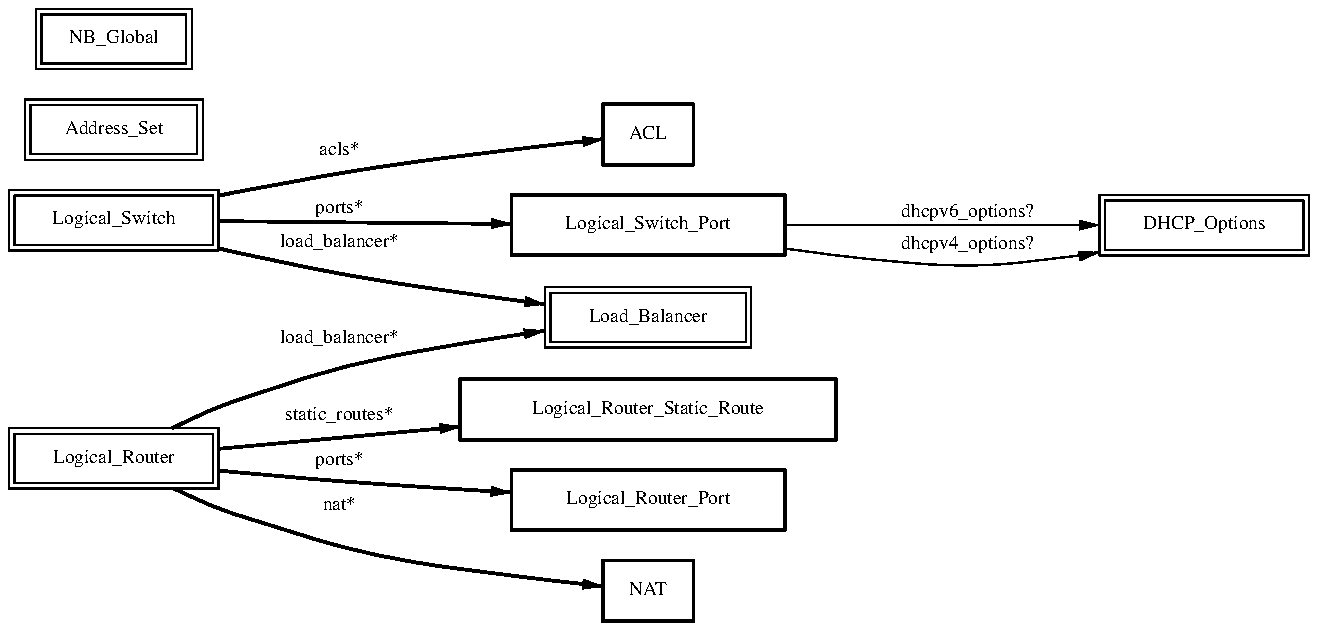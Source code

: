 .ps -3
.PS
linethick = 1;
linethick = 0.5;
box at 3.195498879,1.518068793 wid 1.031591121 height 0.301935 "Load_Balancer"
box at 3.195498879,1.518068793 wid 0.976035565444444 height 0.246379444444444
linethick = 1;
box at 3.195498879,1.979365086 wid 1.367101293 height 0.301935 "Logical_Switch_Port"
linethick = 0.5;
box at 5.975776746,1.979365086 wid 1.048378707 height 0.301935 "DHCP_Options"
box at 5.975776746,1.979365086 wid 0.992823151444444 height 0.246379444444444
linethick = 0.5;
box at 0.5241953922,2.457388578 wid 0.889017414 height 0.301935 "Address_Set"
box at 0.5241953922,2.457388578 wid 0.833461858444444 height 0.246379444444444
linethick = 0.5;
box at 0.5241953922,2.910291078 wid 0.780018879 height 0.301935 "NB_Global"
box at 0.5241953922,2.910291078 wid 0.724463323444445 height 0.246379444444444
linethick = 0.5;
box at 0.5241953922,2.004486078 wid 1.048378707 height 0.301935 "Logical_Switch"
box at 0.5241953922,2.004486078 wid 0.992823151444444 height 0.246379444444444
linethick = 1;
box at 3.195498879,2.432267586 wid 0.4529025 height 0.301935 "ACL"
linethick = 1;
box at 3.195498879,1.0567725 wid 1.878699957 height 0.301935 "Logical_Router_Static_Route"
linethick = 1;
box at 3.195498879,0.60387 wid 1.367101293 height 0.301935 "Logical_Router_Port"
linethick = 0.5;
box at 0.5241953922,0.813533664 wid 1.048378707 height 0.301935 "Logical_Router"
box at 0.5241953922,0.813533664 wid 0.992823151444444 height 0.246379444444444
linethick = 1;
box at 3.195498879,0.1509675 wid 0.4529025 height 0.301935 "NAT"
linethick = 0.5;
spline -> from 3.879925137,1.979365086 to 3.879925137,1.979365086 to 4.364108103,1.979365086 to 5.006263461,1.979365086 to 5.44992675,1.979365086
"dhcpv6_options?" at 4.793218125,2.042227953
linethick = 0.5;
spline -> from 3.880408233,1.861791597 to 3.880408233,1.861791597 to 4.291885251,1.806718653 to 4.827517941,1.764266592 to 5.300650086,1.820003793 to 5.34908046,1.825680171 to 5.399141283,1.833651255 to 5.449020945,1.84301124
"dhcpv4_options?" at 4.793218125,1.882927047
linethick = 1;
spline -> from 1.051881153,1.861791597 to 1.051881153,1.861791597 to 1.101519267,1.849834971 to 1.151278155,1.838482215 to 1.199346207,1.828397586 to 1.698444762,1.723807302 to 2.27477829,1.637574666 to 2.677921902,1.582803657
"load_balancer*" at 1.652248707,1.891260453
linethick = 1;
spline -> from 1.050673413,1.999594731 to 1.050673413,1.999594731 to 1.467887196,1.995669576 to 2.057566251,1.990053585 to 2.511736878,1.985766108
"ports*" at 1.652248707,2.059015539
linethick = 1;
spline -> from 1.048620255,2.125863948 to 1.048620255,2.125863948 to 1.099405722,2.136431673 to 1.150311963,2.146516302 to 1.199346207,2.155453578 to 1.838602989,2.272121262 to 2.601411573,2.365721112 to 2.968443759,2.407931625
"acls*" at 1.652248707,2.352556746
linethick = 1;
spline -> from 0.818545785,0.965044647 to 0.818545785,0.965044647 to 0.934247277,1.021446105 to 1.070721897,1.081833105 to 1.199346207,1.123862457 to 1.689265938,1.283888007 to 2.269464234,1.389867192 to 2.676110292,1.451220384
"load_balancer*" at 1.652248707,1.413236961
linethick = 1;
spline -> from 1.050673413,0.860997846 to 1.050673413,0.860997846 to 1.392463833,0.892338699 to 1.849895358,0.934247277 to 2.253884388,0.971264508
"static_routes*" at 1.652248707,1.027424418
linethick = 1;
spline -> from 1.049224125,0.752723955 to 1.049224125,0.752723955 to 1.099949205,0.747470286 to 1.150613898,0.742458165 to 1.199346207,0.738049914 to 1.635098799,0.698737977 to 2.125562013,0.66546474 to 2.51028759,0.64191381
"ports*" at 1.652248707,0.800973168
linethick = 1;
spline -> from 0.825188355,0.662264229 to 0.825188355,0.662264229 to 0.939500946,0.608157477 to 1.073197764,0.5509649493 to 1.199346207,0.5116107414 to 1.825438623,0.3163252221 to 2.597486418,0.2139028314 to 2.968202211,0.1728819423
"nat*" at 1.652248707,0.5745158793
.ps +3
.PE
